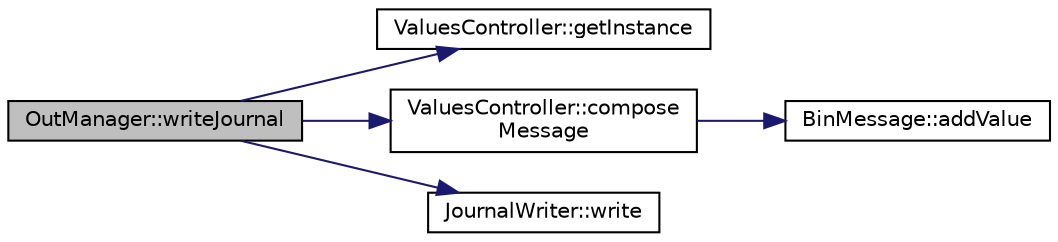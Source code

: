 digraph "OutManager::writeJournal"
{
  edge [fontname="Helvetica",fontsize="10",labelfontname="Helvetica",labelfontsize="10"];
  node [fontname="Helvetica",fontsize="10",shape=record];
  rankdir="LR";
  Node70 [label="OutManager::writeJournal",height=0.2,width=0.4,color="black", fillcolor="grey75", style="filled", fontcolor="black"];
  Node70 -> Node71 [color="midnightblue",fontsize="10",style="solid"];
  Node71 [label="ValuesController::getInstance",height=0.2,width=0.4,color="black", fillcolor="white", style="filled",URL="$class_values_controller.html#a2b7b09d37db8c1cf82d35024254b5628"];
  Node70 -> Node72 [color="midnightblue",fontsize="10",style="solid"];
  Node72 [label="ValuesController::compose\lMessage",height=0.2,width=0.4,color="black", fillcolor="white", style="filled",URL="$class_values_controller.html#a3ff8d09321924df6d04310463d0660c6"];
  Node72 -> Node73 [color="midnightblue",fontsize="10",style="solid"];
  Node73 [label="BinMessage::addValue",height=0.2,width=0.4,color="black", fillcolor="white", style="filled",URL="$class_bin_message.html#a47cc1e9c538f05361522883989ec3d96"];
  Node70 -> Node74 [color="midnightblue",fontsize="10",style="solid"];
  Node74 [label="JournalWriter::write",height=0.2,width=0.4,color="black", fillcolor="white", style="filled",URL="$class_journal_writer.html#a635b3ca7a9ecc19b1827fa0e98bc09f6"];
}
